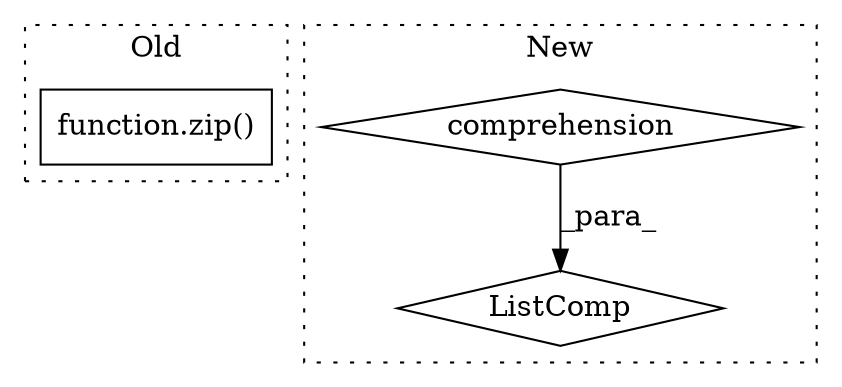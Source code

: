 digraph G {
subgraph cluster0 {
1 [label="function.zip()" a="75" s="7675,7735" l="4,1" shape="box"];
label = "Old";
style="dotted";
}
subgraph cluster1 {
2 [label="ListComp" a="106" s="7727" l="129" shape="diamond"];
3 [label="comprehension" a="45" s="7825" l="3" shape="diamond"];
label = "New";
style="dotted";
}
3 -> 2 [label="_para_"];
}